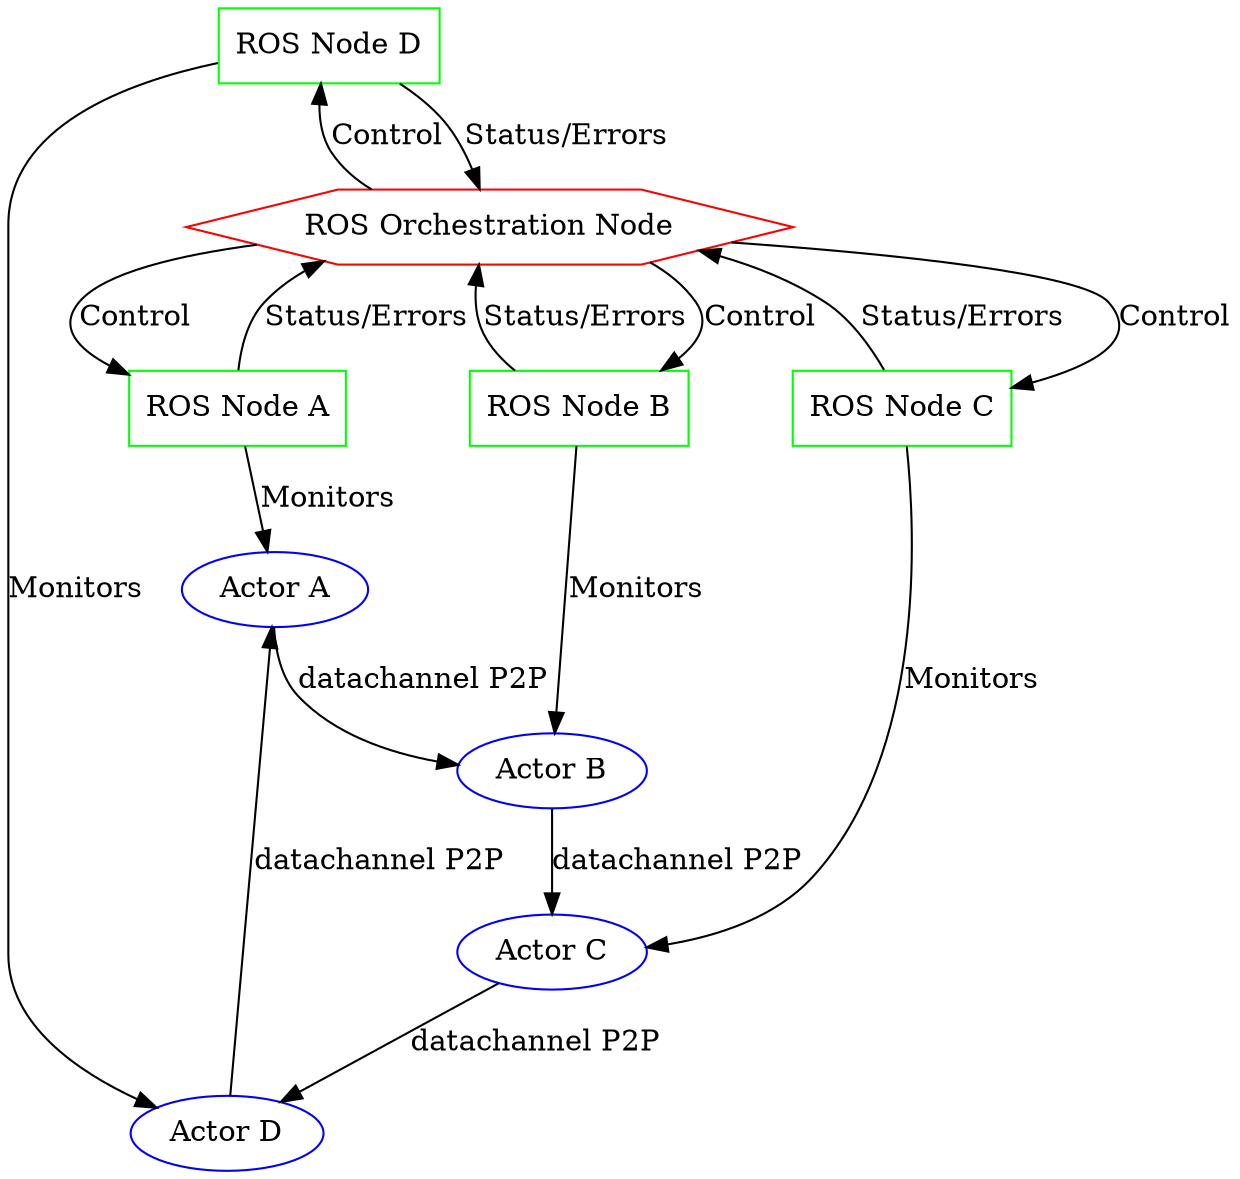 digraph ActorSystem {
    // Actor nodes
    node [shape=ellipse, color=blue];
Actor_A [label="Actor A"];
Actor_B [label="Actor B"];
Actor_C [label="Actor C"];
Actor_D [label="Actor D"];

// ROS nodes for each actor
    node [shape=box, color=green];
ROS_Node_A [label="ROS Node A"];
ROS_Node_B [label="ROS Node B"];
ROS_Node_C [label="ROS Node C"];
ROS_Node_D [label="ROS Node D"];

// Orchestration node
    Orchestration [shape=hexagon, color=red, label="ROS Orchestration Node"];

// P2P Datachannel connections between actors
    Actor_A -> Actor_B [label="datachannel P2P"];
Actor_B -> Actor_C [label="datachannel P2P"];
Actor_C -> Actor_D [label="datachannel P2P"];
Actor_D -> Actor_A [label="datachannel P2P"];

// ROS Control and Status flow
    Orchestration -> ROS_Node_A [label="Control"];
Orchestration -> ROS_Node_B [label="Control"];
Orchestration -> ROS_Node_C [label="Control"];
Orchestration -> ROS_Node_D [label="Control"];

ROS_Node_A -> Orchestration [label="Status/Errors"];
ROS_Node_B -> Orchestration [label="Status/Errors"];
ROS_Node_C -> Orchestration [label="Status/Errors"];
ROS_Node_D -> Orchestration [label="Status/Errors"];

// Linking ROS nodes with their respective actors
    ROS_Node_A -> Actor_A [label="Monitors"];
ROS_Node_B -> Actor_B [label="Monitors"];
ROS_Node_C -> Actor_C [label="Monitors"];
ROS_Node_D -> Actor_D [label="Monitors"];
}